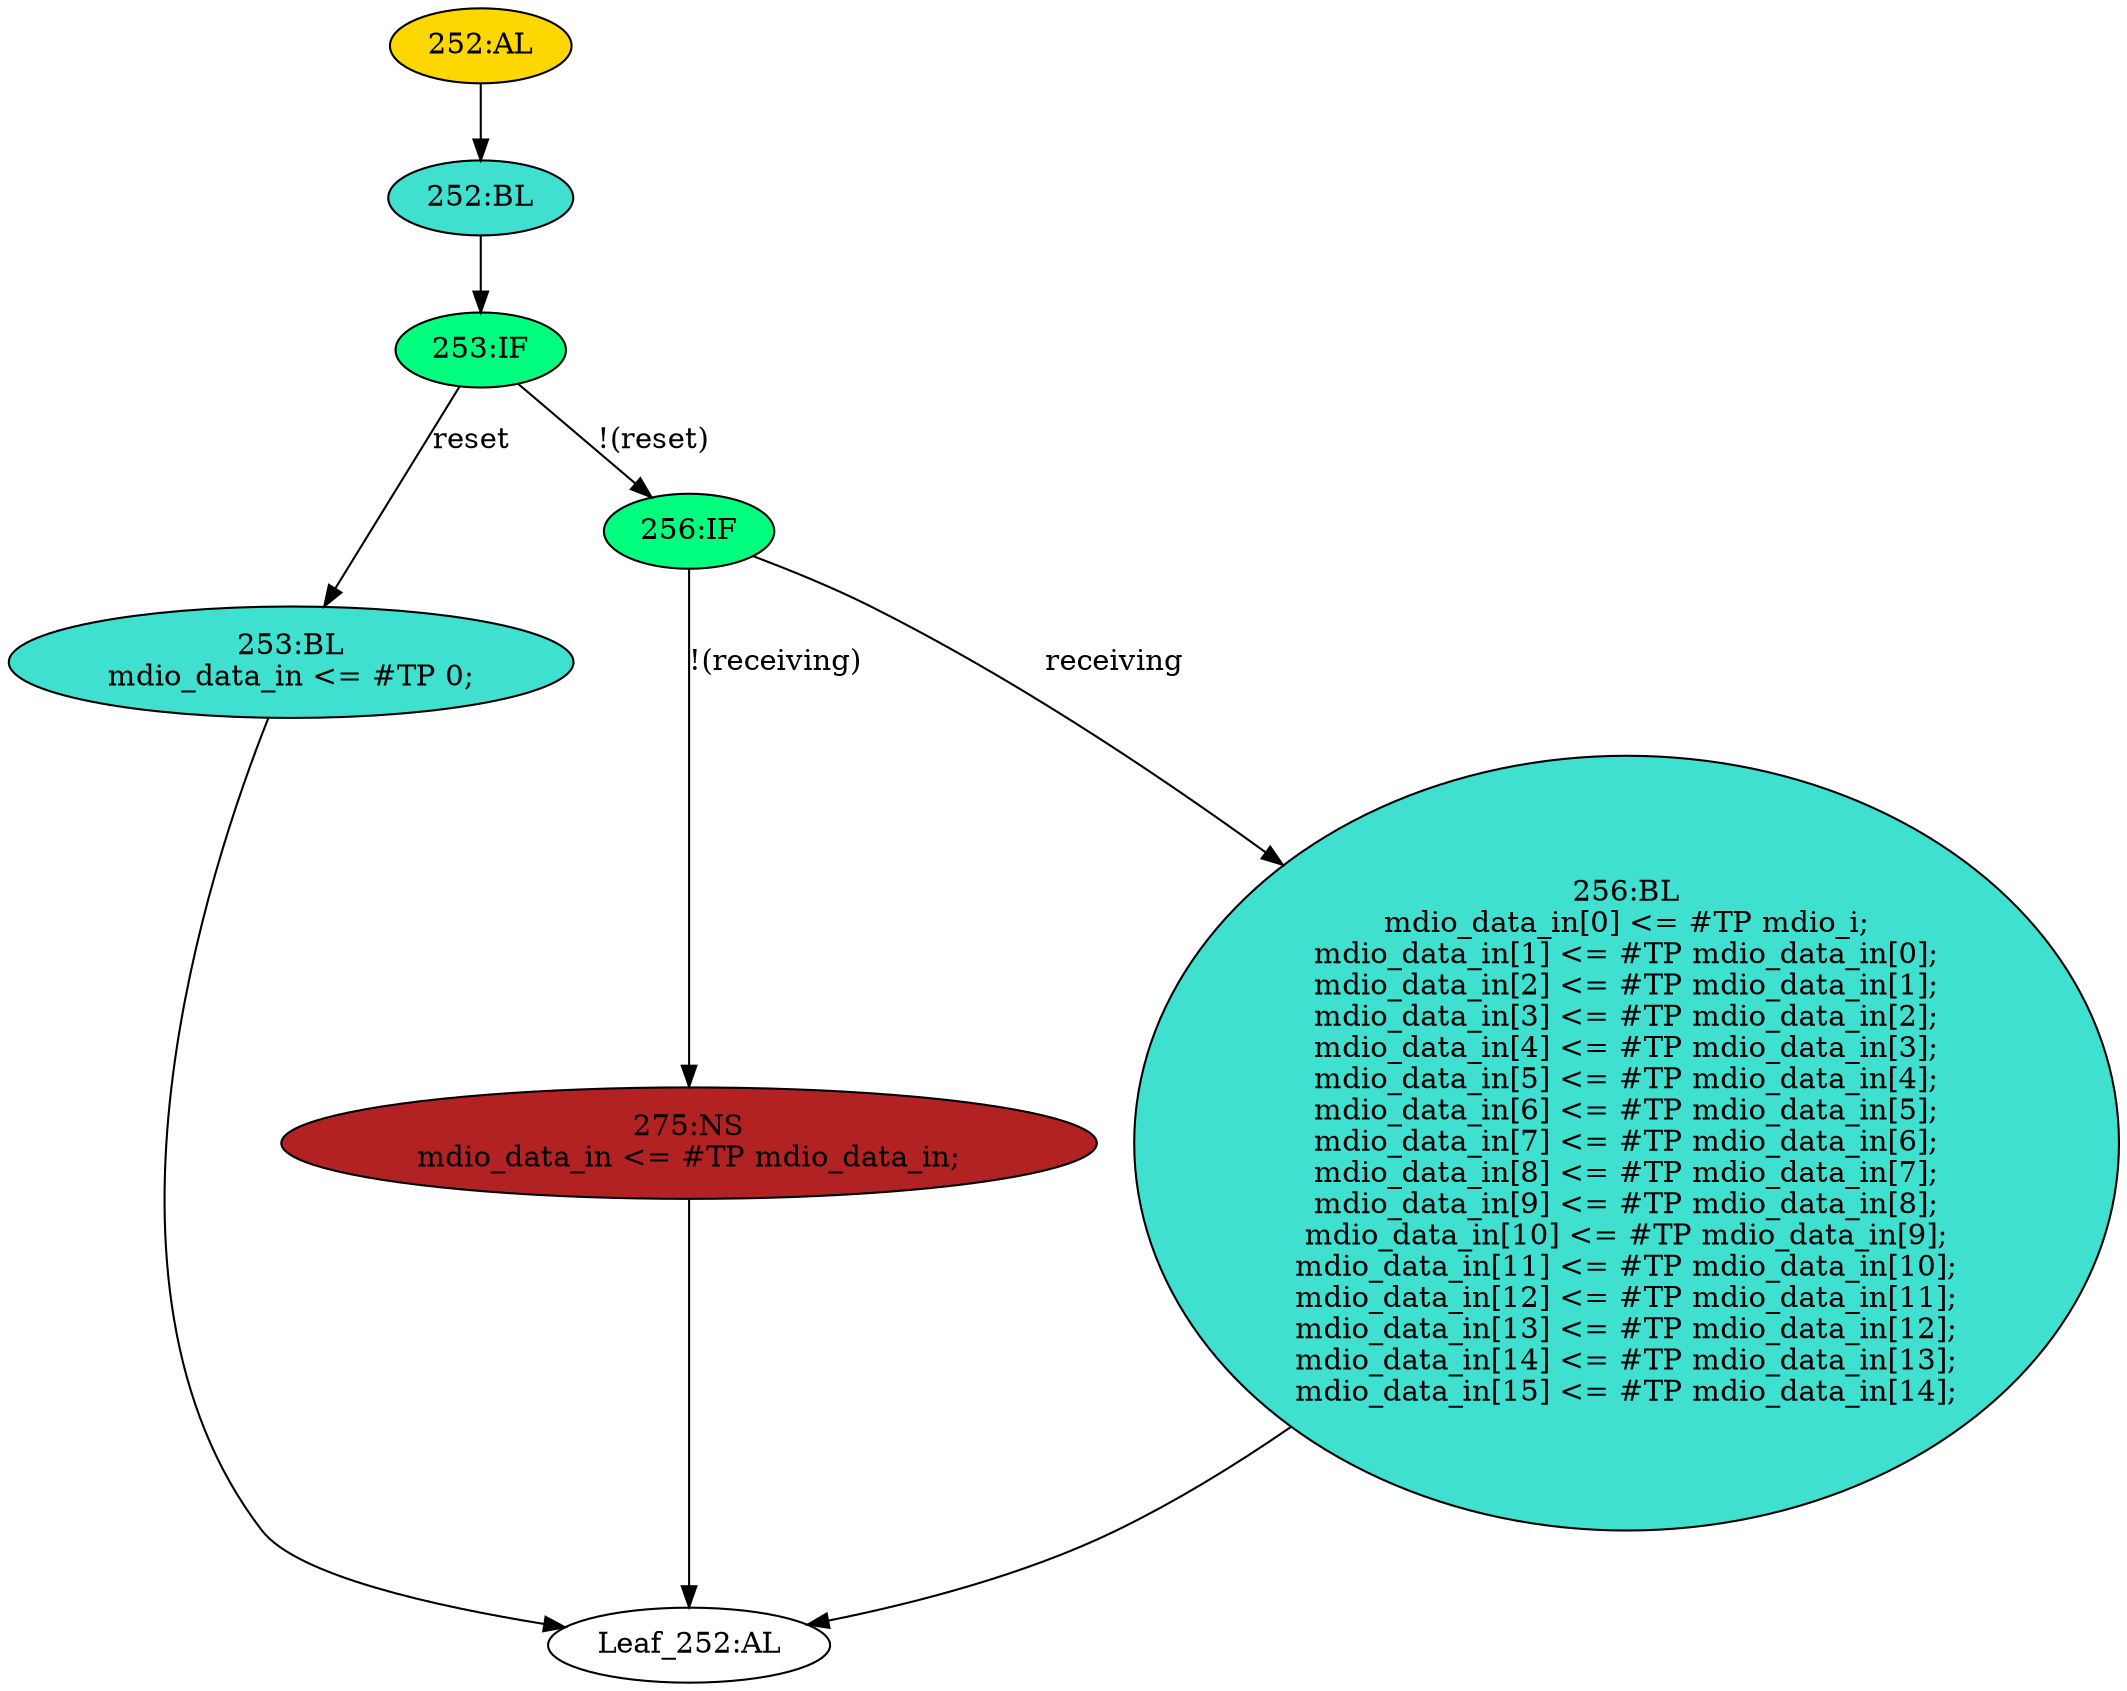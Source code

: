 strict digraph "" {
	node [label="\N"];
	"253:BL"	 [ast="<pyverilog.vparser.ast.Block object at 0x7f25c92f5ed0>",
		fillcolor=turquoise,
		label="253:BL
mdio_data_in <= #TP 0;",
		statements="[<pyverilog.vparser.ast.NonblockingSubstitution object at 0x7f25c92f5f10>]",
		style=filled,
		typ=Block];
	"Leaf_252:AL"	 [def_var="['mdio_data_in']",
		label="Leaf_252:AL"];
	"253:BL" -> "Leaf_252:AL"	 [cond="[]",
		lineno=None];
	"252:BL"	 [ast="<pyverilog.vparser.ast.Block object at 0x7f25c92dd810>",
		fillcolor=turquoise,
		label="252:BL",
		statements="[]",
		style=filled,
		typ=Block];
	"253:IF"	 [ast="<pyverilog.vparser.ast.IfStatement object at 0x7f25c92dd850>",
		fillcolor=springgreen,
		label="253:IF",
		statements="[]",
		style=filled,
		typ=IfStatement];
	"252:BL" -> "253:IF"	 [cond="[]",
		lineno=None];
	"275:NS"	 [ast="<pyverilog.vparser.ast.NonblockingSubstitution object at 0x7f25c92dd8d0>",
		fillcolor=firebrick,
		label="275:NS
mdio_data_in <= #TP mdio_data_in;",
		statements="[<pyverilog.vparser.ast.NonblockingSubstitution object at 0x7f25c92dd8d0>]",
		style=filled,
		typ=NonblockingSubstitution];
	"275:NS" -> "Leaf_252:AL"	 [cond="[]",
		lineno=None];
	"252:AL"	 [ast="<pyverilog.vparser.ast.Always object at 0x7f25c927e1d0>",
		clk_sens=False,
		fillcolor=gold,
		label="252:AL",
		sens="['mdc', 'reset']",
		statements="[]",
		style=filled,
		typ=Always,
		use_var="['reset', 'mdio_i', 'receiving', 'mdio_data_in']"];
	"252:AL" -> "252:BL"	 [cond="[]",
		lineno=None];
	"256:BL"	 [ast="<pyverilog.vparser.ast.Block object at 0x7f25c92ddb10>",
		fillcolor=turquoise,
		label="256:BL
mdio_data_in[0] <= #TP mdio_i;
mdio_data_in[1] <= #TP mdio_data_in[0];
mdio_data_in[2] <= #TP mdio_data_in[1];
mdio_data_\
in[3] <= #TP mdio_data_in[2];
mdio_data_in[4] <= #TP mdio_data_in[3];
mdio_data_in[5] <= #TP mdio_data_in[4];
mdio_data_in[6] <= #\
TP mdio_data_in[5];
mdio_data_in[7] <= #TP mdio_data_in[6];
mdio_data_in[8] <= #TP mdio_data_in[7];
mdio_data_in[9] <= #TP mdio_\
data_in[8];
mdio_data_in[10] <= #TP mdio_data_in[9];
mdio_data_in[11] <= #TP mdio_data_in[10];
mdio_data_in[12] <= #TP mdio_data_\
in[11];
mdio_data_in[13] <= #TP mdio_data_in[12];
mdio_data_in[14] <= #TP mdio_data_in[13];
mdio_data_in[15] <= #TP mdio_data_in[\
14];",
		statements="[<pyverilog.vparser.ast.NonblockingSubstitution object at 0x7f25c92ddb50>, <pyverilog.vparser.ast.NonblockingSubstitution object \
at 0x7f25c92ddd90>, <pyverilog.vparser.ast.NonblockingSubstitution object at 0x7f25c92e4110>, <pyverilog.vparser.ast.NonblockingSubstitution \
object at 0x7f25c92d0e10>, <pyverilog.vparser.ast.NonblockingSubstitution object at 0x7f25c92e4710>, <pyverilog.vparser.ast.NonblockingSubstitution \
object at 0x7f25c92e4a50>, <pyverilog.vparser.ast.NonblockingSubstitution object at 0x7f25c92e4d90>, <pyverilog.vparser.ast.NonblockingSubstitution \
object at 0x7f25c92ec110>, <pyverilog.vparser.ast.NonblockingSubstitution object at 0x7f25c92ec450>, <pyverilog.vparser.ast.NonblockingSubstitution \
object at 0x7f25c92ec790>, <pyverilog.vparser.ast.NonblockingSubstitution object at 0x7f25c92ecad0>, <pyverilog.vparser.ast.NonblockingSubstitution \
object at 0x7f25c92ece10>, <pyverilog.vparser.ast.NonblockingSubstitution object at 0x7f25c92f5190>, <pyverilog.vparser.ast.NonblockingSubstitution \
object at 0x7f25c92f54d0>, <pyverilog.vparser.ast.NonblockingSubstitution object at 0x7f25c92f5810>, <pyverilog.vparser.ast.NonblockingSubstitution \
object at 0x7f25c92f5b50>]",
		style=filled,
		typ=Block];
	"256:BL" -> "Leaf_252:AL"	 [cond="[]",
		lineno=None];
	"256:IF"	 [ast="<pyverilog.vparser.ast.IfStatement object at 0x7f25c92dd890>",
		fillcolor=springgreen,
		label="256:IF",
		statements="[]",
		style=filled,
		typ=IfStatement];
	"256:IF" -> "275:NS"	 [cond="['receiving']",
		label="!(receiving)",
		lineno=256];
	"256:IF" -> "256:BL"	 [cond="['receiving']",
		label=receiving,
		lineno=256];
	"253:IF" -> "253:BL"	 [cond="['reset']",
		label=reset,
		lineno=253];
	"253:IF" -> "256:IF"	 [cond="['reset']",
		label="!(reset)",
		lineno=253];
}
